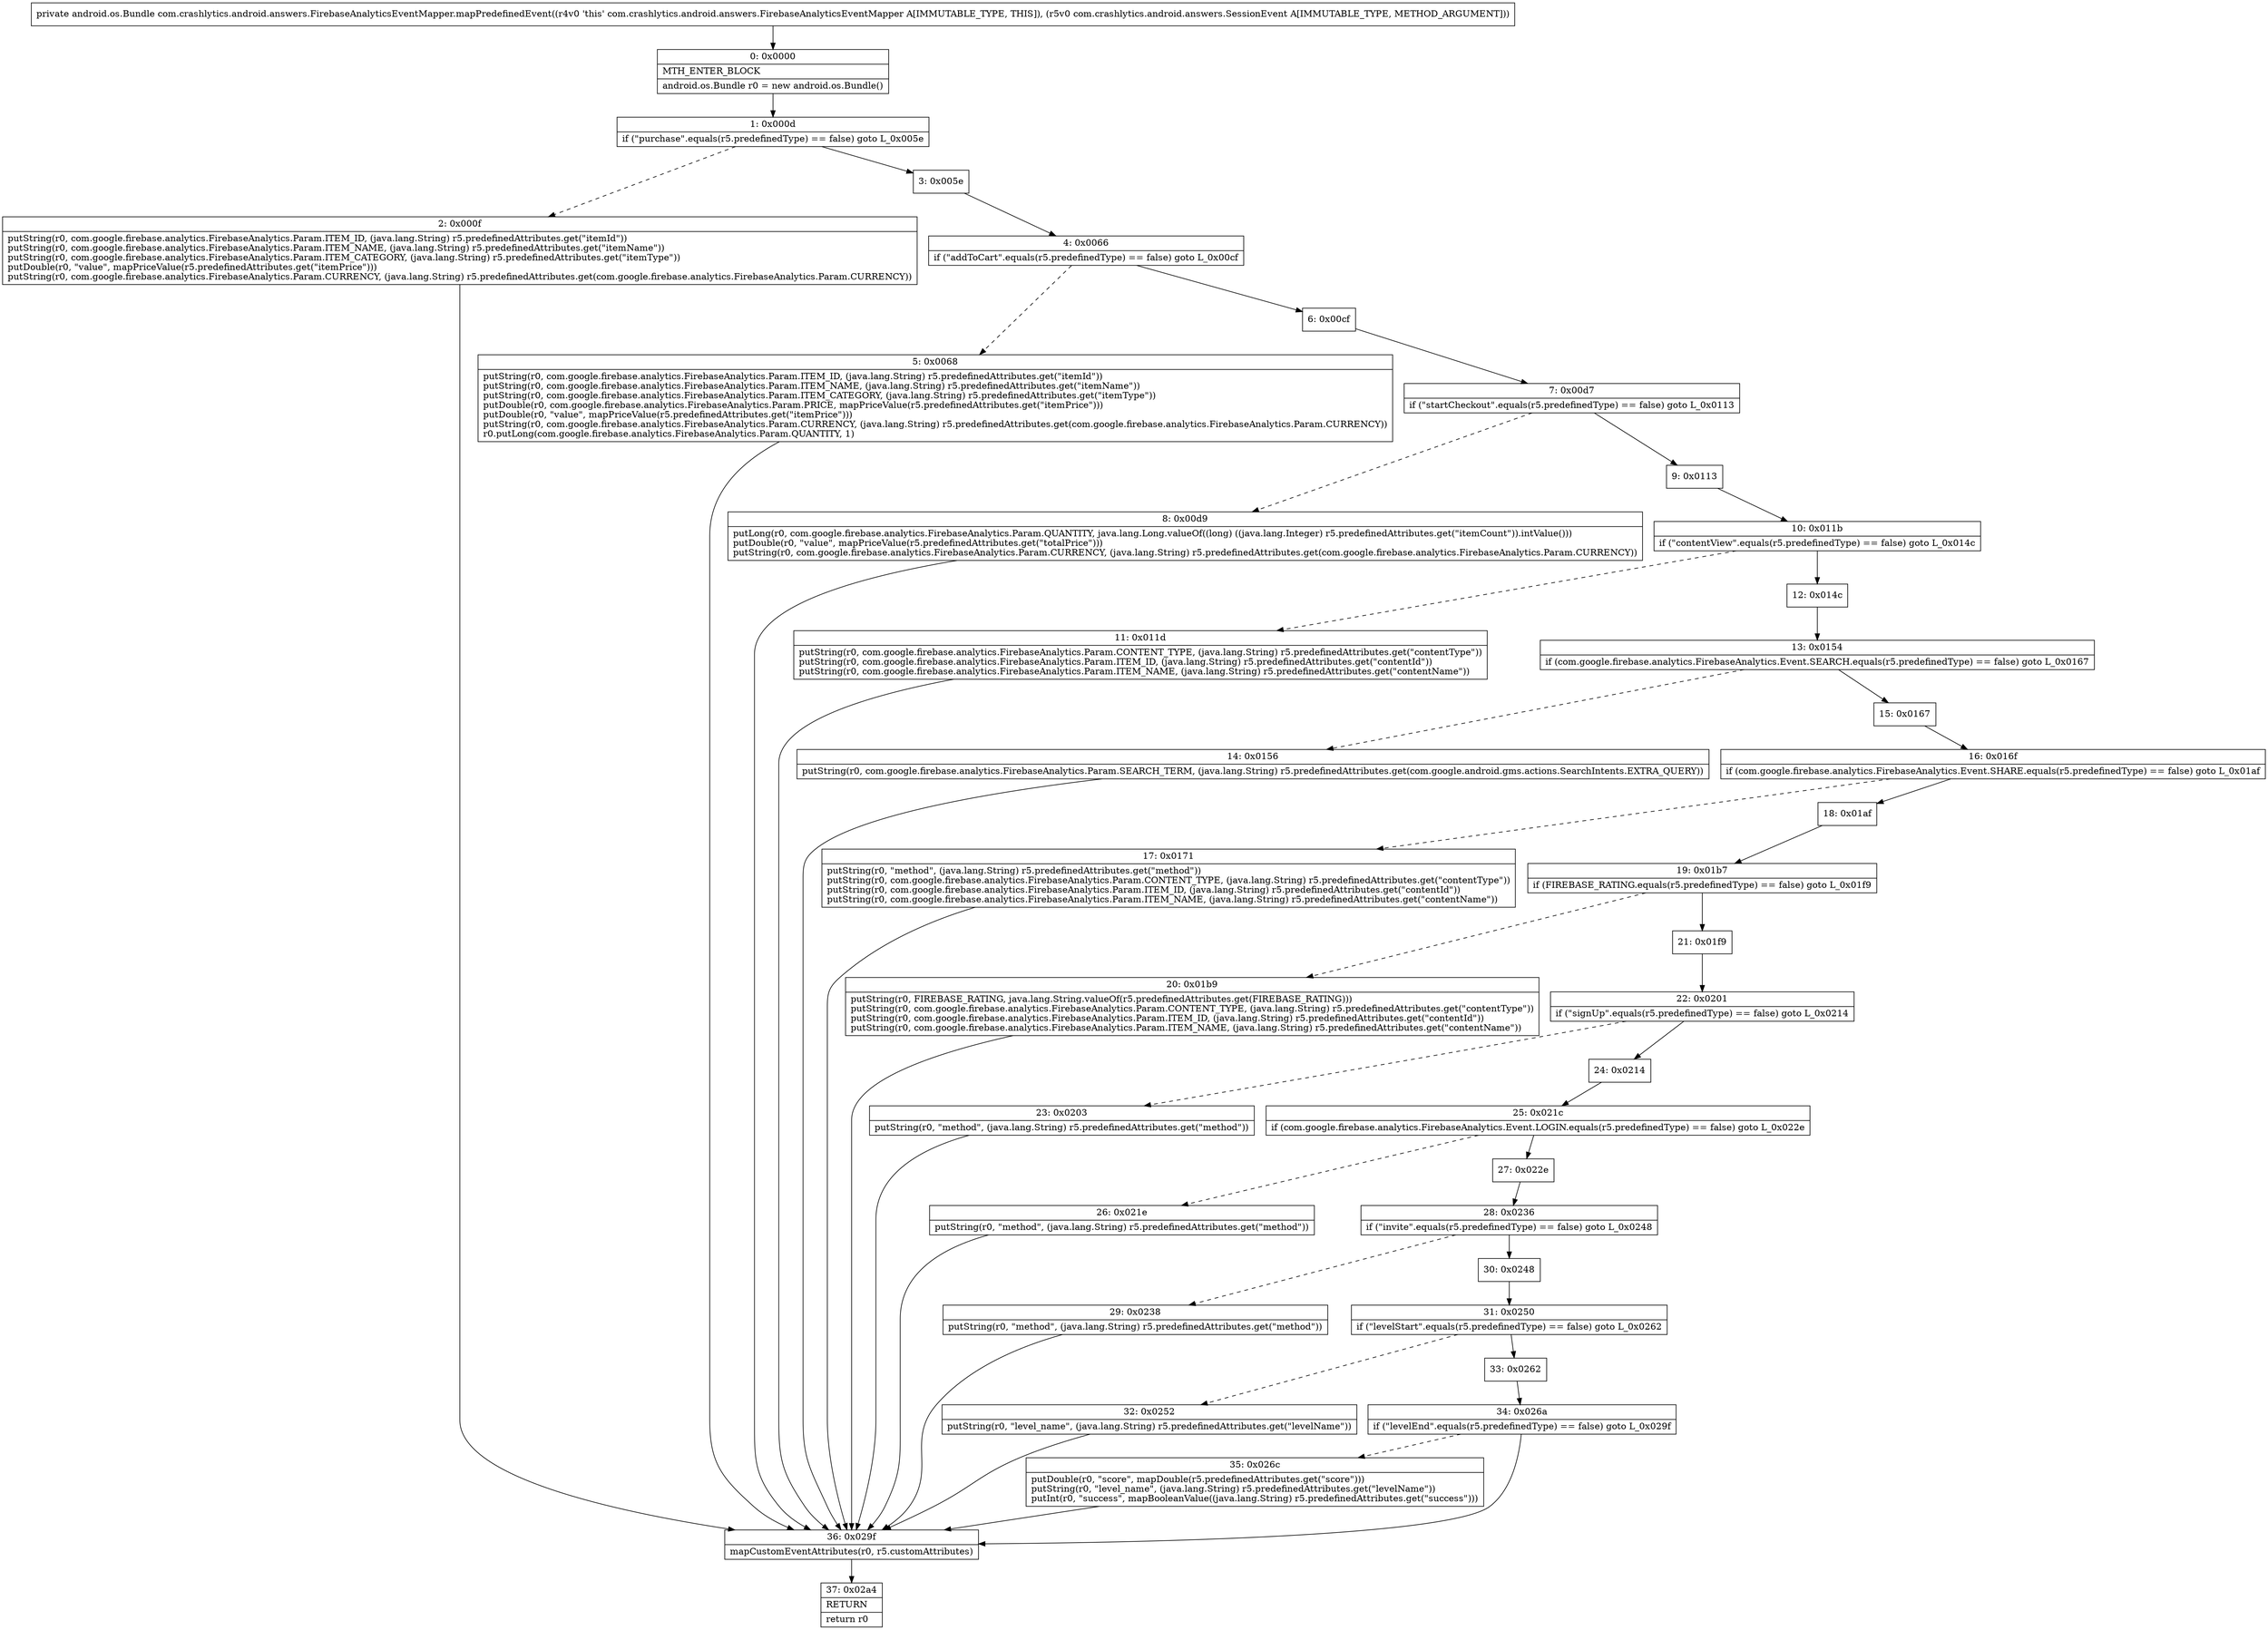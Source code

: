 digraph "CFG forcom.crashlytics.android.answers.FirebaseAnalyticsEventMapper.mapPredefinedEvent(Lcom\/crashlytics\/android\/answers\/SessionEvent;)Landroid\/os\/Bundle;" {
Node_0 [shape=record,label="{0\:\ 0x0000|MTH_ENTER_BLOCK\l|android.os.Bundle r0 = new android.os.Bundle()\l}"];
Node_1 [shape=record,label="{1\:\ 0x000d|if (\"purchase\".equals(r5.predefinedType) == false) goto L_0x005e\l}"];
Node_2 [shape=record,label="{2\:\ 0x000f|putString(r0, com.google.firebase.analytics.FirebaseAnalytics.Param.ITEM_ID, (java.lang.String) r5.predefinedAttributes.get(\"itemId\"))\lputString(r0, com.google.firebase.analytics.FirebaseAnalytics.Param.ITEM_NAME, (java.lang.String) r5.predefinedAttributes.get(\"itemName\"))\lputString(r0, com.google.firebase.analytics.FirebaseAnalytics.Param.ITEM_CATEGORY, (java.lang.String) r5.predefinedAttributes.get(\"itemType\"))\lputDouble(r0, \"value\", mapPriceValue(r5.predefinedAttributes.get(\"itemPrice\")))\lputString(r0, com.google.firebase.analytics.FirebaseAnalytics.Param.CURRENCY, (java.lang.String) r5.predefinedAttributes.get(com.google.firebase.analytics.FirebaseAnalytics.Param.CURRENCY))\l}"];
Node_3 [shape=record,label="{3\:\ 0x005e}"];
Node_4 [shape=record,label="{4\:\ 0x0066|if (\"addToCart\".equals(r5.predefinedType) == false) goto L_0x00cf\l}"];
Node_5 [shape=record,label="{5\:\ 0x0068|putString(r0, com.google.firebase.analytics.FirebaseAnalytics.Param.ITEM_ID, (java.lang.String) r5.predefinedAttributes.get(\"itemId\"))\lputString(r0, com.google.firebase.analytics.FirebaseAnalytics.Param.ITEM_NAME, (java.lang.String) r5.predefinedAttributes.get(\"itemName\"))\lputString(r0, com.google.firebase.analytics.FirebaseAnalytics.Param.ITEM_CATEGORY, (java.lang.String) r5.predefinedAttributes.get(\"itemType\"))\lputDouble(r0, com.google.firebase.analytics.FirebaseAnalytics.Param.PRICE, mapPriceValue(r5.predefinedAttributes.get(\"itemPrice\")))\lputDouble(r0, \"value\", mapPriceValue(r5.predefinedAttributes.get(\"itemPrice\")))\lputString(r0, com.google.firebase.analytics.FirebaseAnalytics.Param.CURRENCY, (java.lang.String) r5.predefinedAttributes.get(com.google.firebase.analytics.FirebaseAnalytics.Param.CURRENCY))\lr0.putLong(com.google.firebase.analytics.FirebaseAnalytics.Param.QUANTITY, 1)\l}"];
Node_6 [shape=record,label="{6\:\ 0x00cf}"];
Node_7 [shape=record,label="{7\:\ 0x00d7|if (\"startCheckout\".equals(r5.predefinedType) == false) goto L_0x0113\l}"];
Node_8 [shape=record,label="{8\:\ 0x00d9|putLong(r0, com.google.firebase.analytics.FirebaseAnalytics.Param.QUANTITY, java.lang.Long.valueOf((long) ((java.lang.Integer) r5.predefinedAttributes.get(\"itemCount\")).intValue()))\lputDouble(r0, \"value\", mapPriceValue(r5.predefinedAttributes.get(\"totalPrice\")))\lputString(r0, com.google.firebase.analytics.FirebaseAnalytics.Param.CURRENCY, (java.lang.String) r5.predefinedAttributes.get(com.google.firebase.analytics.FirebaseAnalytics.Param.CURRENCY))\l}"];
Node_9 [shape=record,label="{9\:\ 0x0113}"];
Node_10 [shape=record,label="{10\:\ 0x011b|if (\"contentView\".equals(r5.predefinedType) == false) goto L_0x014c\l}"];
Node_11 [shape=record,label="{11\:\ 0x011d|putString(r0, com.google.firebase.analytics.FirebaseAnalytics.Param.CONTENT_TYPE, (java.lang.String) r5.predefinedAttributes.get(\"contentType\"))\lputString(r0, com.google.firebase.analytics.FirebaseAnalytics.Param.ITEM_ID, (java.lang.String) r5.predefinedAttributes.get(\"contentId\"))\lputString(r0, com.google.firebase.analytics.FirebaseAnalytics.Param.ITEM_NAME, (java.lang.String) r5.predefinedAttributes.get(\"contentName\"))\l}"];
Node_12 [shape=record,label="{12\:\ 0x014c}"];
Node_13 [shape=record,label="{13\:\ 0x0154|if (com.google.firebase.analytics.FirebaseAnalytics.Event.SEARCH.equals(r5.predefinedType) == false) goto L_0x0167\l}"];
Node_14 [shape=record,label="{14\:\ 0x0156|putString(r0, com.google.firebase.analytics.FirebaseAnalytics.Param.SEARCH_TERM, (java.lang.String) r5.predefinedAttributes.get(com.google.android.gms.actions.SearchIntents.EXTRA_QUERY))\l}"];
Node_15 [shape=record,label="{15\:\ 0x0167}"];
Node_16 [shape=record,label="{16\:\ 0x016f|if (com.google.firebase.analytics.FirebaseAnalytics.Event.SHARE.equals(r5.predefinedType) == false) goto L_0x01af\l}"];
Node_17 [shape=record,label="{17\:\ 0x0171|putString(r0, \"method\", (java.lang.String) r5.predefinedAttributes.get(\"method\"))\lputString(r0, com.google.firebase.analytics.FirebaseAnalytics.Param.CONTENT_TYPE, (java.lang.String) r5.predefinedAttributes.get(\"contentType\"))\lputString(r0, com.google.firebase.analytics.FirebaseAnalytics.Param.ITEM_ID, (java.lang.String) r5.predefinedAttributes.get(\"contentId\"))\lputString(r0, com.google.firebase.analytics.FirebaseAnalytics.Param.ITEM_NAME, (java.lang.String) r5.predefinedAttributes.get(\"contentName\"))\l}"];
Node_18 [shape=record,label="{18\:\ 0x01af}"];
Node_19 [shape=record,label="{19\:\ 0x01b7|if (FIREBASE_RATING.equals(r5.predefinedType) == false) goto L_0x01f9\l}"];
Node_20 [shape=record,label="{20\:\ 0x01b9|putString(r0, FIREBASE_RATING, java.lang.String.valueOf(r5.predefinedAttributes.get(FIREBASE_RATING)))\lputString(r0, com.google.firebase.analytics.FirebaseAnalytics.Param.CONTENT_TYPE, (java.lang.String) r5.predefinedAttributes.get(\"contentType\"))\lputString(r0, com.google.firebase.analytics.FirebaseAnalytics.Param.ITEM_ID, (java.lang.String) r5.predefinedAttributes.get(\"contentId\"))\lputString(r0, com.google.firebase.analytics.FirebaseAnalytics.Param.ITEM_NAME, (java.lang.String) r5.predefinedAttributes.get(\"contentName\"))\l}"];
Node_21 [shape=record,label="{21\:\ 0x01f9}"];
Node_22 [shape=record,label="{22\:\ 0x0201|if (\"signUp\".equals(r5.predefinedType) == false) goto L_0x0214\l}"];
Node_23 [shape=record,label="{23\:\ 0x0203|putString(r0, \"method\", (java.lang.String) r5.predefinedAttributes.get(\"method\"))\l}"];
Node_24 [shape=record,label="{24\:\ 0x0214}"];
Node_25 [shape=record,label="{25\:\ 0x021c|if (com.google.firebase.analytics.FirebaseAnalytics.Event.LOGIN.equals(r5.predefinedType) == false) goto L_0x022e\l}"];
Node_26 [shape=record,label="{26\:\ 0x021e|putString(r0, \"method\", (java.lang.String) r5.predefinedAttributes.get(\"method\"))\l}"];
Node_27 [shape=record,label="{27\:\ 0x022e}"];
Node_28 [shape=record,label="{28\:\ 0x0236|if (\"invite\".equals(r5.predefinedType) == false) goto L_0x0248\l}"];
Node_29 [shape=record,label="{29\:\ 0x0238|putString(r0, \"method\", (java.lang.String) r5.predefinedAttributes.get(\"method\"))\l}"];
Node_30 [shape=record,label="{30\:\ 0x0248}"];
Node_31 [shape=record,label="{31\:\ 0x0250|if (\"levelStart\".equals(r5.predefinedType) == false) goto L_0x0262\l}"];
Node_32 [shape=record,label="{32\:\ 0x0252|putString(r0, \"level_name\", (java.lang.String) r5.predefinedAttributes.get(\"levelName\"))\l}"];
Node_33 [shape=record,label="{33\:\ 0x0262}"];
Node_34 [shape=record,label="{34\:\ 0x026a|if (\"levelEnd\".equals(r5.predefinedType) == false) goto L_0x029f\l}"];
Node_35 [shape=record,label="{35\:\ 0x026c|putDouble(r0, \"score\", mapDouble(r5.predefinedAttributes.get(\"score\")))\lputString(r0, \"level_name\", (java.lang.String) r5.predefinedAttributes.get(\"levelName\"))\lputInt(r0, \"success\", mapBooleanValue((java.lang.String) r5.predefinedAttributes.get(\"success\")))\l}"];
Node_36 [shape=record,label="{36\:\ 0x029f|mapCustomEventAttributes(r0, r5.customAttributes)\l}"];
Node_37 [shape=record,label="{37\:\ 0x02a4|RETURN\l|return r0\l}"];
MethodNode[shape=record,label="{private android.os.Bundle com.crashlytics.android.answers.FirebaseAnalyticsEventMapper.mapPredefinedEvent((r4v0 'this' com.crashlytics.android.answers.FirebaseAnalyticsEventMapper A[IMMUTABLE_TYPE, THIS]), (r5v0 com.crashlytics.android.answers.SessionEvent A[IMMUTABLE_TYPE, METHOD_ARGUMENT])) }"];
MethodNode -> Node_0;
Node_0 -> Node_1;
Node_1 -> Node_2[style=dashed];
Node_1 -> Node_3;
Node_2 -> Node_36;
Node_3 -> Node_4;
Node_4 -> Node_5[style=dashed];
Node_4 -> Node_6;
Node_5 -> Node_36;
Node_6 -> Node_7;
Node_7 -> Node_8[style=dashed];
Node_7 -> Node_9;
Node_8 -> Node_36;
Node_9 -> Node_10;
Node_10 -> Node_11[style=dashed];
Node_10 -> Node_12;
Node_11 -> Node_36;
Node_12 -> Node_13;
Node_13 -> Node_14[style=dashed];
Node_13 -> Node_15;
Node_14 -> Node_36;
Node_15 -> Node_16;
Node_16 -> Node_17[style=dashed];
Node_16 -> Node_18;
Node_17 -> Node_36;
Node_18 -> Node_19;
Node_19 -> Node_20[style=dashed];
Node_19 -> Node_21;
Node_20 -> Node_36;
Node_21 -> Node_22;
Node_22 -> Node_23[style=dashed];
Node_22 -> Node_24;
Node_23 -> Node_36;
Node_24 -> Node_25;
Node_25 -> Node_26[style=dashed];
Node_25 -> Node_27;
Node_26 -> Node_36;
Node_27 -> Node_28;
Node_28 -> Node_29[style=dashed];
Node_28 -> Node_30;
Node_29 -> Node_36;
Node_30 -> Node_31;
Node_31 -> Node_32[style=dashed];
Node_31 -> Node_33;
Node_32 -> Node_36;
Node_33 -> Node_34;
Node_34 -> Node_35[style=dashed];
Node_34 -> Node_36;
Node_35 -> Node_36;
Node_36 -> Node_37;
}

